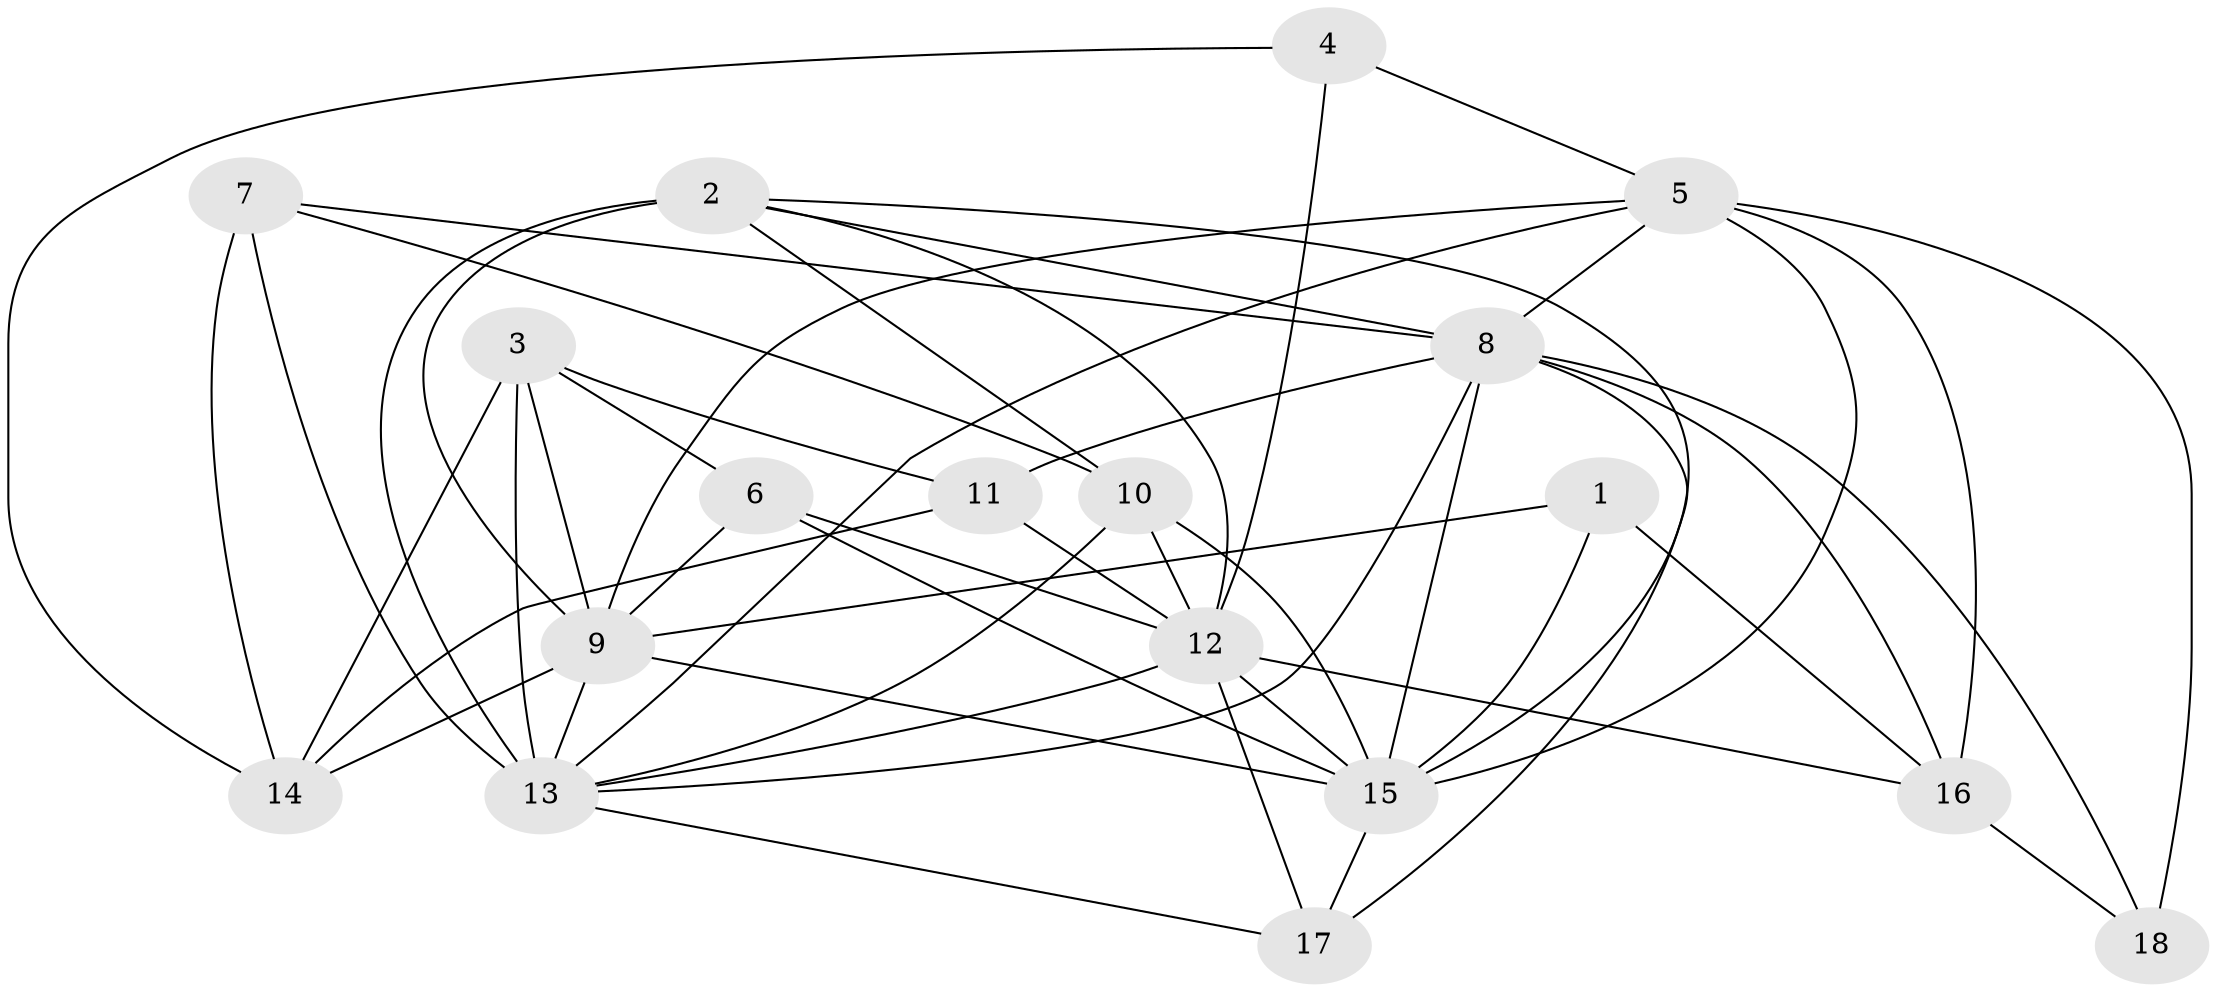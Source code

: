 // original degree distribution, {5: 0.19298245614035087, 4: 0.24561403508771928, 3: 0.22807017543859648, 2: 0.17543859649122806, 6: 0.10526315789473684, 7: 0.03508771929824561, 8: 0.017543859649122806}
// Generated by graph-tools (version 1.1) at 2025/37/03/04/25 23:37:10]
// undirected, 18 vertices, 51 edges
graph export_dot {
  node [color=gray90,style=filled];
  1;
  2;
  3;
  4;
  5;
  6;
  7;
  8;
  9;
  10;
  11;
  12;
  13;
  14;
  15;
  16;
  17;
  18;
  1 -- 9 [weight=1.0];
  1 -- 15 [weight=1.0];
  1 -- 16 [weight=1.0];
  2 -- 8 [weight=1.0];
  2 -- 9 [weight=1.0];
  2 -- 10 [weight=1.0];
  2 -- 12 [weight=1.0];
  2 -- 13 [weight=2.0];
  2 -- 15 [weight=1.0];
  3 -- 6 [weight=1.0];
  3 -- 9 [weight=1.0];
  3 -- 11 [weight=3.0];
  3 -- 13 [weight=2.0];
  3 -- 14 [weight=1.0];
  4 -- 5 [weight=1.0];
  4 -- 12 [weight=2.0];
  4 -- 14 [weight=2.0];
  5 -- 8 [weight=2.0];
  5 -- 9 [weight=1.0];
  5 -- 13 [weight=1.0];
  5 -- 15 [weight=2.0];
  5 -- 16 [weight=1.0];
  5 -- 18 [weight=2.0];
  6 -- 9 [weight=1.0];
  6 -- 12 [weight=1.0];
  6 -- 15 [weight=1.0];
  7 -- 8 [weight=2.0];
  7 -- 10 [weight=1.0];
  7 -- 13 [weight=3.0];
  7 -- 14 [weight=1.0];
  8 -- 11 [weight=1.0];
  8 -- 13 [weight=1.0];
  8 -- 15 [weight=1.0];
  8 -- 16 [weight=1.0];
  8 -- 17 [weight=1.0];
  8 -- 18 [weight=1.0];
  9 -- 13 [weight=2.0];
  9 -- 14 [weight=3.0];
  9 -- 15 [weight=1.0];
  10 -- 12 [weight=1.0];
  10 -- 13 [weight=1.0];
  10 -- 15 [weight=1.0];
  11 -- 12 [weight=1.0];
  11 -- 14 [weight=1.0];
  12 -- 13 [weight=1.0];
  12 -- 15 [weight=3.0];
  12 -- 16 [weight=1.0];
  12 -- 17 [weight=1.0];
  13 -- 17 [weight=1.0];
  15 -- 17 [weight=1.0];
  16 -- 18 [weight=1.0];
}
